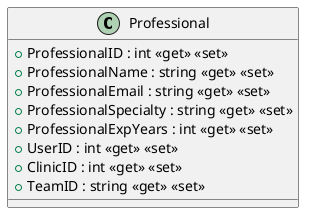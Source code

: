 @startuml
class Professional {
    + ProfessionalID : int <<get>> <<set>>
    + ProfessionalName : string <<get>> <<set>>
    + ProfessionalEmail : string <<get>> <<set>>
    + ProfessionalSpecialty : string <<get>> <<set>>
    + ProfessionalExpYears : int <<get>> <<set>>
    + UserID : int <<get>> <<set>>
    + ClinicID : int <<get>> <<set>>
    + TeamID : string <<get>> <<set>>
}
@enduml
